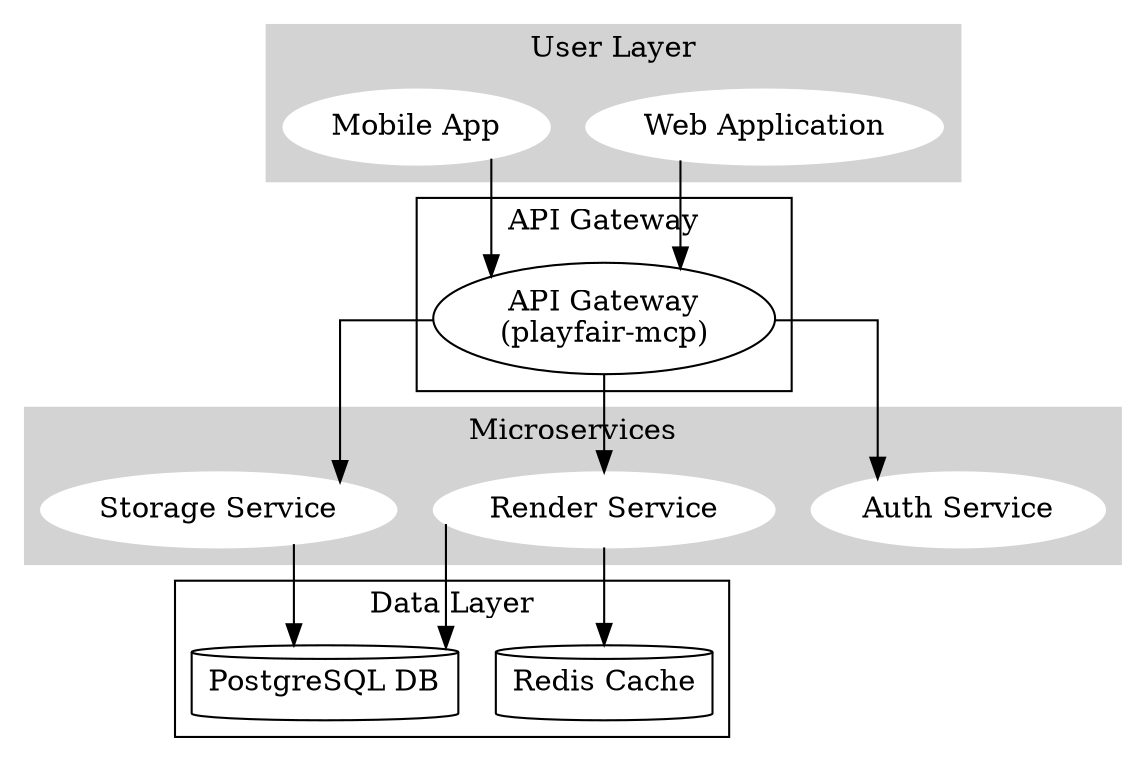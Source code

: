 digraph G {
    rankdir="TB";
    splines=ortho;

    subgraph cluster_user {
        label = "User Layer";
        style=filled;
        color=lightgrey;
        node [style=filled,color=white];
        WebApp [label="Web Application"];
        MobileApp [label="Mobile App"];
    }

    subgraph cluster_gateway {
        label = "API Gateway";
        APIGateway [label="API Gateway\n(playfair-mcp)"];
    }

    subgraph cluster_services {
        label = "Microservices";
        style=filled;
        color=lightgrey;
        node [style=filled, color=white];
        AuthService [label="Auth Service"];
        RenderService [label="Render Service"];
        StorageService [label="Storage Service"];
    }
    
    subgraph cluster_data {
        label = "Data Layer";
        Database [label="PostgreSQL DB", shape=cylinder];
        Cache [label="Redis Cache", shape=cylinder];
    }

    WebApp -> APIGateway;
    MobileApp -> APIGateway;
    APIGateway -> {AuthService, RenderService, StorageService};
    RenderService -> {Database, Cache};
    StorageService -> Database;
}